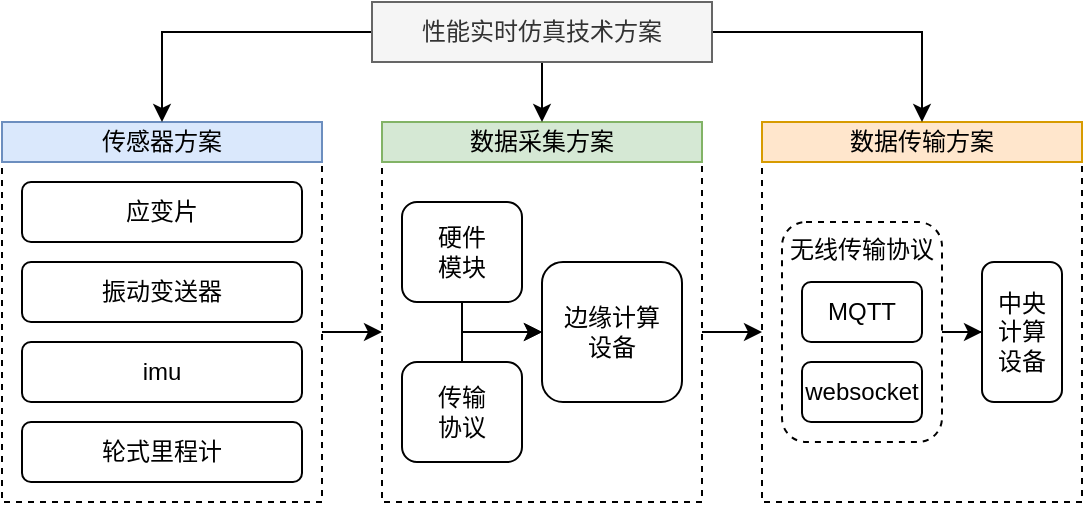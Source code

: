 <mxfile version="20.7.4" type="github">
  <diagram id="pGKcQqe7rzBw23-9qWBj" name="第 1 页">
    <mxGraphModel dx="670" dy="443" grid="0" gridSize="10" guides="1" tooltips="1" connect="1" arrows="1" fold="1" page="1" pageScale="1" pageWidth="827" pageHeight="1169" math="0" shadow="0">
      <root>
        <mxCell id="0" />
        <mxCell id="1" parent="0" />
        <mxCell id="bDRvKy70f7qS8WUXQsfW-3" value="" style="edgeStyle=orthogonalEdgeStyle;rounded=0;orthogonalLoop=1;jettySize=auto;html=1;fontFamily=Helvetica;fontSize=12;fontColor=default;" edge="1" parent="1" source="bDRvKy70f7qS8WUXQsfW-1" target="bDRvKy70f7qS8WUXQsfW-2">
          <mxGeometry relative="1" as="geometry" />
        </mxCell>
        <mxCell id="bDRvKy70f7qS8WUXQsfW-1" value="" style="whiteSpace=wrap;html=1;verticalAlign=top;dashed=1;fillColor=none;" vertex="1" parent="1">
          <mxGeometry x="40" y="90" width="160" height="170" as="geometry" />
        </mxCell>
        <mxCell id="bDRvKy70f7qS8WUXQsfW-5" value="" style="edgeStyle=orthogonalEdgeStyle;rounded=0;orthogonalLoop=1;jettySize=auto;html=1;fontFamily=Helvetica;fontSize=12;fontColor=default;" edge="1" parent="1" source="bDRvKy70f7qS8WUXQsfW-2" target="bDRvKy70f7qS8WUXQsfW-4">
          <mxGeometry relative="1" as="geometry" />
        </mxCell>
        <mxCell id="bDRvKy70f7qS8WUXQsfW-2" value="" style="whiteSpace=wrap;html=1;verticalAlign=top;dashed=1;fillColor=none;" vertex="1" parent="1">
          <mxGeometry x="230" y="90" width="160" height="170" as="geometry" />
        </mxCell>
        <mxCell id="bDRvKy70f7qS8WUXQsfW-4" value="" style="whiteSpace=wrap;html=1;verticalAlign=top;dashed=1;fillColor=none;" vertex="1" parent="1">
          <mxGeometry x="420" y="90" width="160" height="170" as="geometry" />
        </mxCell>
        <mxCell id="bDRvKy70f7qS8WUXQsfW-6" value="传感器方案" style="rounded=0;whiteSpace=wrap;html=1;strokeColor=#6c8ebf;fontFamily=Helvetica;fontSize=12;fillColor=#dae8fc;" vertex="1" parent="1">
          <mxGeometry x="40" y="70" width="160" height="20" as="geometry" />
        </mxCell>
        <mxCell id="bDRvKy70f7qS8WUXQsfW-8" value="数据采集方案" style="rounded=0;whiteSpace=wrap;html=1;strokeColor=#82b366;fontFamily=Helvetica;fontSize=12;fillColor=#d5e8d4;" vertex="1" parent="1">
          <mxGeometry x="230" y="70" width="160" height="20" as="geometry" />
        </mxCell>
        <mxCell id="bDRvKy70f7qS8WUXQsfW-9" value="数据传输方案" style="rounded=0;whiteSpace=wrap;html=1;strokeColor=#d79b00;fontFamily=Helvetica;fontSize=12;fillColor=#ffe6cc;" vertex="1" parent="1">
          <mxGeometry x="420" y="70" width="160" height="20" as="geometry" />
        </mxCell>
        <mxCell id="bDRvKy70f7qS8WUXQsfW-11" style="edgeStyle=orthogonalEdgeStyle;rounded=0;orthogonalLoop=1;jettySize=auto;html=1;entryX=0.5;entryY=0;entryDx=0;entryDy=0;fontFamily=Helvetica;fontSize=12;fontColor=default;" edge="1" parent="1" source="bDRvKy70f7qS8WUXQsfW-10" target="bDRvKy70f7qS8WUXQsfW-6">
          <mxGeometry relative="1" as="geometry" />
        </mxCell>
        <mxCell id="bDRvKy70f7qS8WUXQsfW-12" value="" style="edgeStyle=orthogonalEdgeStyle;rounded=0;orthogonalLoop=1;jettySize=auto;html=1;fontFamily=Helvetica;fontSize=12;fontColor=default;" edge="1" parent="1" source="bDRvKy70f7qS8WUXQsfW-10" target="bDRvKy70f7qS8WUXQsfW-8">
          <mxGeometry relative="1" as="geometry" />
        </mxCell>
        <mxCell id="bDRvKy70f7qS8WUXQsfW-13" style="edgeStyle=orthogonalEdgeStyle;rounded=0;orthogonalLoop=1;jettySize=auto;html=1;fontFamily=Helvetica;fontSize=12;fontColor=default;" edge="1" parent="1" source="bDRvKy70f7qS8WUXQsfW-10" target="bDRvKy70f7qS8WUXQsfW-9">
          <mxGeometry relative="1" as="geometry" />
        </mxCell>
        <mxCell id="bDRvKy70f7qS8WUXQsfW-10" value="性能实时仿真技术方案" style="rounded=0;whiteSpace=wrap;html=1;strokeColor=#666666;fontFamily=Helvetica;fontSize=12;fontColor=#333333;fillColor=#f5f5f5;" vertex="1" parent="1">
          <mxGeometry x="225" y="10" width="170" height="30" as="geometry" />
        </mxCell>
        <mxCell id="bDRvKy70f7qS8WUXQsfW-14" value="应变片" style="rounded=1;whiteSpace=wrap;html=1;strokeColor=default;fontFamily=Helvetica;fontSize=12;fontColor=default;fillColor=default;" vertex="1" parent="1">
          <mxGeometry x="50" y="100" width="140" height="30" as="geometry" />
        </mxCell>
        <mxCell id="bDRvKy70f7qS8WUXQsfW-15" value="振动变送器" style="rounded=1;whiteSpace=wrap;html=1;strokeColor=default;fontFamily=Helvetica;fontSize=12;fontColor=default;fillColor=default;" vertex="1" parent="1">
          <mxGeometry x="50" y="140" width="140" height="30" as="geometry" />
        </mxCell>
        <mxCell id="bDRvKy70f7qS8WUXQsfW-17" value="imu" style="rounded=1;whiteSpace=wrap;html=1;strokeColor=default;fontFamily=Helvetica;fontSize=12;fontColor=default;fillColor=default;" vertex="1" parent="1">
          <mxGeometry x="50" y="180" width="140" height="30" as="geometry" />
        </mxCell>
        <mxCell id="bDRvKy70f7qS8WUXQsfW-18" value="轮式里程计" style="rounded=1;whiteSpace=wrap;html=1;strokeColor=default;fontFamily=Helvetica;fontSize=12;fontColor=default;fillColor=default;" vertex="1" parent="1">
          <mxGeometry x="50" y="220" width="140" height="30" as="geometry" />
        </mxCell>
        <mxCell id="bDRvKy70f7qS8WUXQsfW-23" style="edgeStyle=orthogonalEdgeStyle;rounded=0;orthogonalLoop=1;jettySize=auto;html=1;entryX=0;entryY=0.5;entryDx=0;entryDy=0;fontFamily=Helvetica;fontSize=12;fontColor=default;" edge="1" parent="1" source="bDRvKy70f7qS8WUXQsfW-20" target="bDRvKy70f7qS8WUXQsfW-22">
          <mxGeometry relative="1" as="geometry">
            <Array as="points">
              <mxPoint x="270" y="175" />
            </Array>
          </mxGeometry>
        </mxCell>
        <mxCell id="bDRvKy70f7qS8WUXQsfW-20" value="硬件&lt;br&gt;模块" style="rounded=1;whiteSpace=wrap;html=1;strokeColor=default;fontFamily=Helvetica;fontSize=12;fontColor=default;fillColor=default;" vertex="1" parent="1">
          <mxGeometry x="240" y="110" width="60" height="50" as="geometry" />
        </mxCell>
        <mxCell id="bDRvKy70f7qS8WUXQsfW-24" style="edgeStyle=orthogonalEdgeStyle;rounded=0;orthogonalLoop=1;jettySize=auto;html=1;entryX=0;entryY=0.5;entryDx=0;entryDy=0;fontFamily=Helvetica;fontSize=12;fontColor=default;" edge="1" parent="1" source="bDRvKy70f7qS8WUXQsfW-21" target="bDRvKy70f7qS8WUXQsfW-22">
          <mxGeometry relative="1" as="geometry">
            <Array as="points">
              <mxPoint x="270" y="175" />
            </Array>
          </mxGeometry>
        </mxCell>
        <mxCell id="bDRvKy70f7qS8WUXQsfW-21" value="传输&lt;br&gt;协议" style="rounded=1;whiteSpace=wrap;html=1;strokeColor=default;fontFamily=Helvetica;fontSize=12;fontColor=default;fillColor=default;" vertex="1" parent="1">
          <mxGeometry x="240" y="190" width="60" height="50" as="geometry" />
        </mxCell>
        <mxCell id="bDRvKy70f7qS8WUXQsfW-22" value="边缘计算&lt;br&gt;设备" style="rounded=1;whiteSpace=wrap;html=1;strokeColor=default;fontFamily=Helvetica;fontSize=12;fontColor=default;fillColor=default;" vertex="1" parent="1">
          <mxGeometry x="310" y="140" width="70" height="70" as="geometry" />
        </mxCell>
        <mxCell id="bDRvKy70f7qS8WUXQsfW-28" value="" style="group" vertex="1" connectable="0" parent="1">
          <mxGeometry x="430" y="130" width="80" height="100" as="geometry" />
        </mxCell>
        <mxCell id="bDRvKy70f7qS8WUXQsfW-25" value="MQTT" style="rounded=1;whiteSpace=wrap;html=1;strokeColor=default;fontFamily=Helvetica;fontSize=12;fontColor=default;fillColor=default;" vertex="1" parent="bDRvKy70f7qS8WUXQsfW-28">
          <mxGeometry x="10" y="20" width="60" height="30" as="geometry" />
        </mxCell>
        <mxCell id="bDRvKy70f7qS8WUXQsfW-26" value="websocket" style="rounded=1;whiteSpace=wrap;html=1;strokeColor=default;fontFamily=Helvetica;fontSize=12;fontColor=default;fillColor=default;" vertex="1" parent="bDRvKy70f7qS8WUXQsfW-28">
          <mxGeometry x="10" y="60" width="60" height="30" as="geometry" />
        </mxCell>
        <mxCell id="bDRvKy70f7qS8WUXQsfW-27" value="无线传输协议" style="rounded=1;whiteSpace=wrap;html=1;strokeColor=default;fontFamily=Helvetica;fontSize=12;fontColor=default;fillColor=none;dashed=1;verticalAlign=top;" vertex="1" parent="bDRvKy70f7qS8WUXQsfW-28">
          <mxGeometry y="-10" width="80" height="110" as="geometry" />
        </mxCell>
        <mxCell id="bDRvKy70f7qS8WUXQsfW-30" value="" style="edgeStyle=orthogonalEdgeStyle;rounded=0;orthogonalLoop=1;jettySize=auto;html=1;fontFamily=Helvetica;fontSize=12;fontColor=default;startArrow=classic;startFill=1;endArrow=none;endFill=0;" edge="1" parent="1" source="bDRvKy70f7qS8WUXQsfW-29" target="bDRvKy70f7qS8WUXQsfW-27">
          <mxGeometry relative="1" as="geometry" />
        </mxCell>
        <mxCell id="bDRvKy70f7qS8WUXQsfW-29" value="中央&lt;br&gt;计算&lt;br&gt;设备" style="rounded=1;whiteSpace=wrap;html=1;strokeColor=default;fontFamily=Helvetica;fontSize=12;fontColor=default;fillColor=default;" vertex="1" parent="1">
          <mxGeometry x="530" y="140" width="40" height="70" as="geometry" />
        </mxCell>
      </root>
    </mxGraphModel>
  </diagram>
</mxfile>
